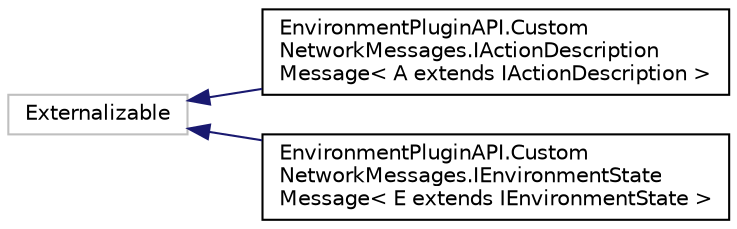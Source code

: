 digraph "Graphical Class Hierarchy"
{
  edge [fontname="Helvetica",fontsize="10",labelfontname="Helvetica",labelfontsize="10"];
  node [fontname="Helvetica",fontsize="10",shape=record];
  rankdir="LR";
  Node1 [label="Externalizable",height=0.2,width=0.4,color="grey75", fillcolor="white", style="filled"];
  Node1 -> Node2 [dir="back",color="midnightblue",fontsize="10",style="solid",fontname="Helvetica"];
  Node2 [label="EnvironmentPluginAPI.Custom\lNetworkMessages.IActionDescription\lMessage\< A extends IActionDescription \>",height=0.2,width=0.4,color="black", fillcolor="white", style="filled",URL="$interface_environment_plugin_a_p_i_1_1_custom_network_messages_1_1_i_action_description_message_a970759cf4d73da967718a5c27999059.html"];
  Node1 -> Node3 [dir="back",color="midnightblue",fontsize="10",style="solid",fontname="Helvetica"];
  Node3 [label="EnvironmentPluginAPI.Custom\lNetworkMessages.IEnvironmentState\lMessage\< E extends IEnvironmentState \>",height=0.2,width=0.4,color="black", fillcolor="white", style="filled",URL="$interface_environment_plugin_a_p_i_1_1_custom_network_messages_1_1_i_environment_state_message_3a53694f0b44a542540bc15ef06a8a940.html"];
}
